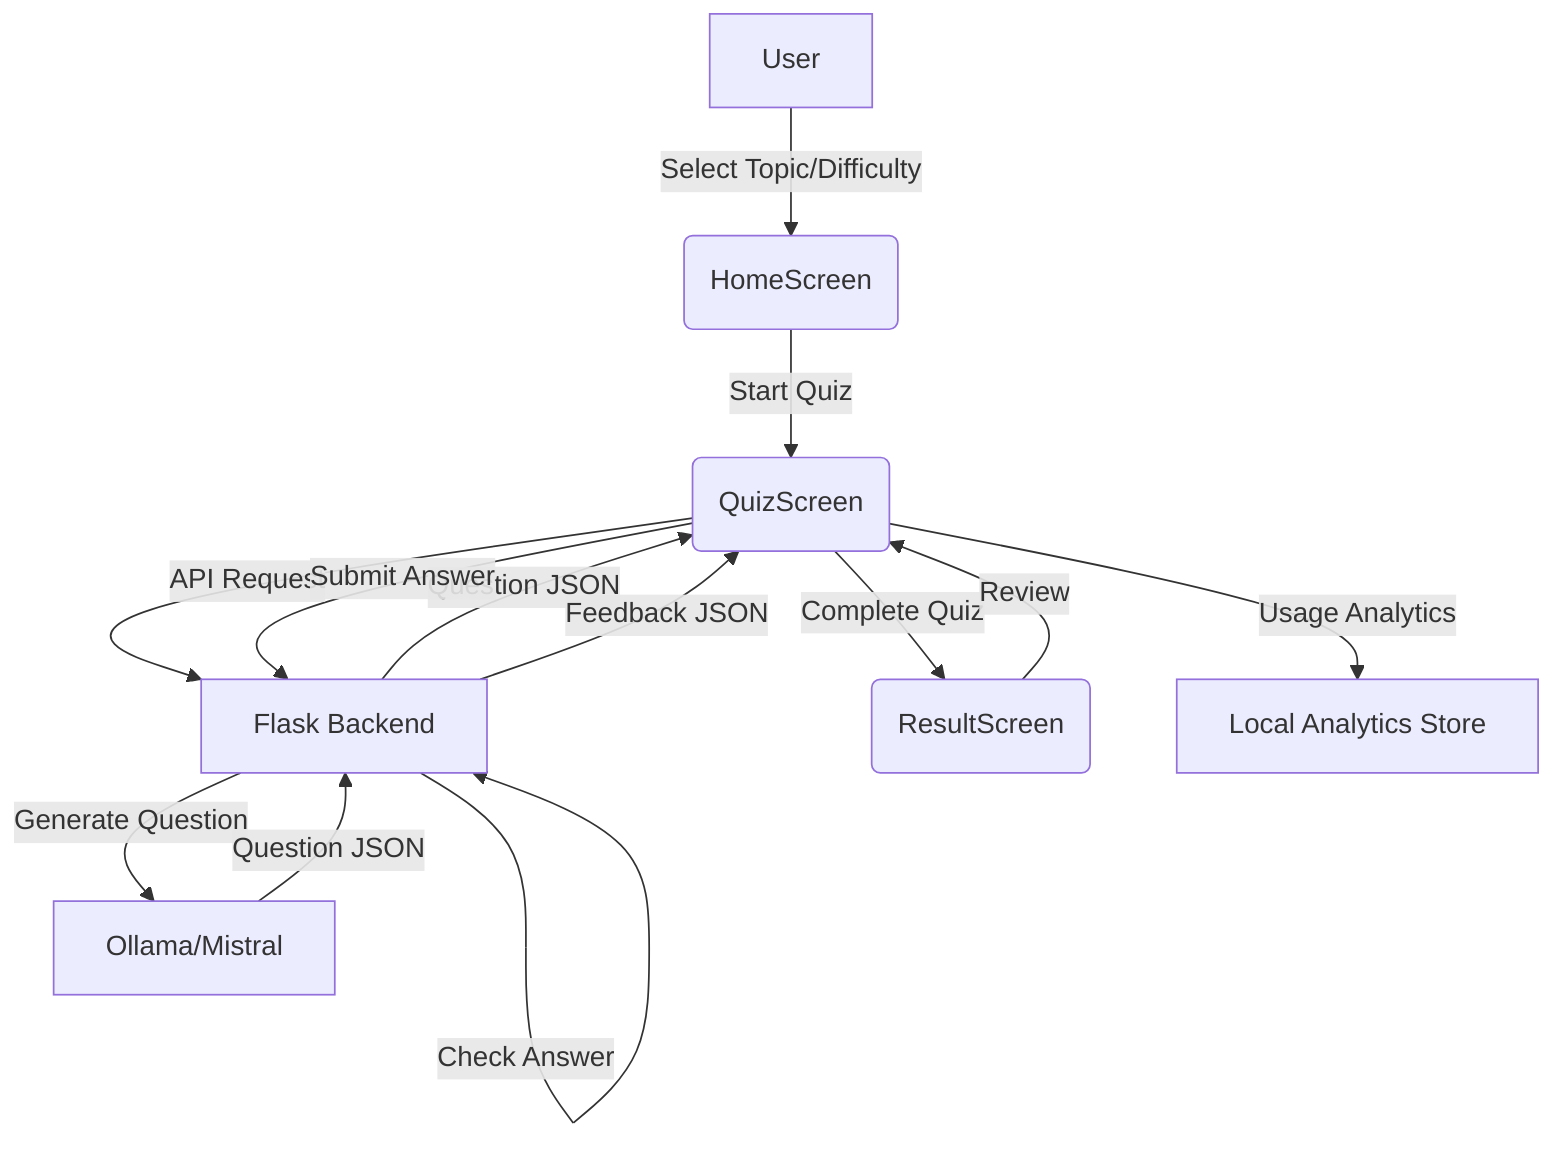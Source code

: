 flowchart TD
  A[User] -->|Select Topic/Difficulty| B(HomeScreen)
  B -->|Start Quiz| C(QuizScreen)
  C -->|API Request| D[Flask Backend]
  D -->|Generate Question| E[Ollama/Mistral]
  E -->|Question JSON| D
  D -->|Question JSON| C
  C -->|Submit Answer| D
  D -->|Check Answer| D
  D -->|Feedback JSON| C
  C -->|Complete Quiz| F(ResultScreen)
  F -->|Review| C
  C -->|Usage Analytics| G[Local Analytics Store]